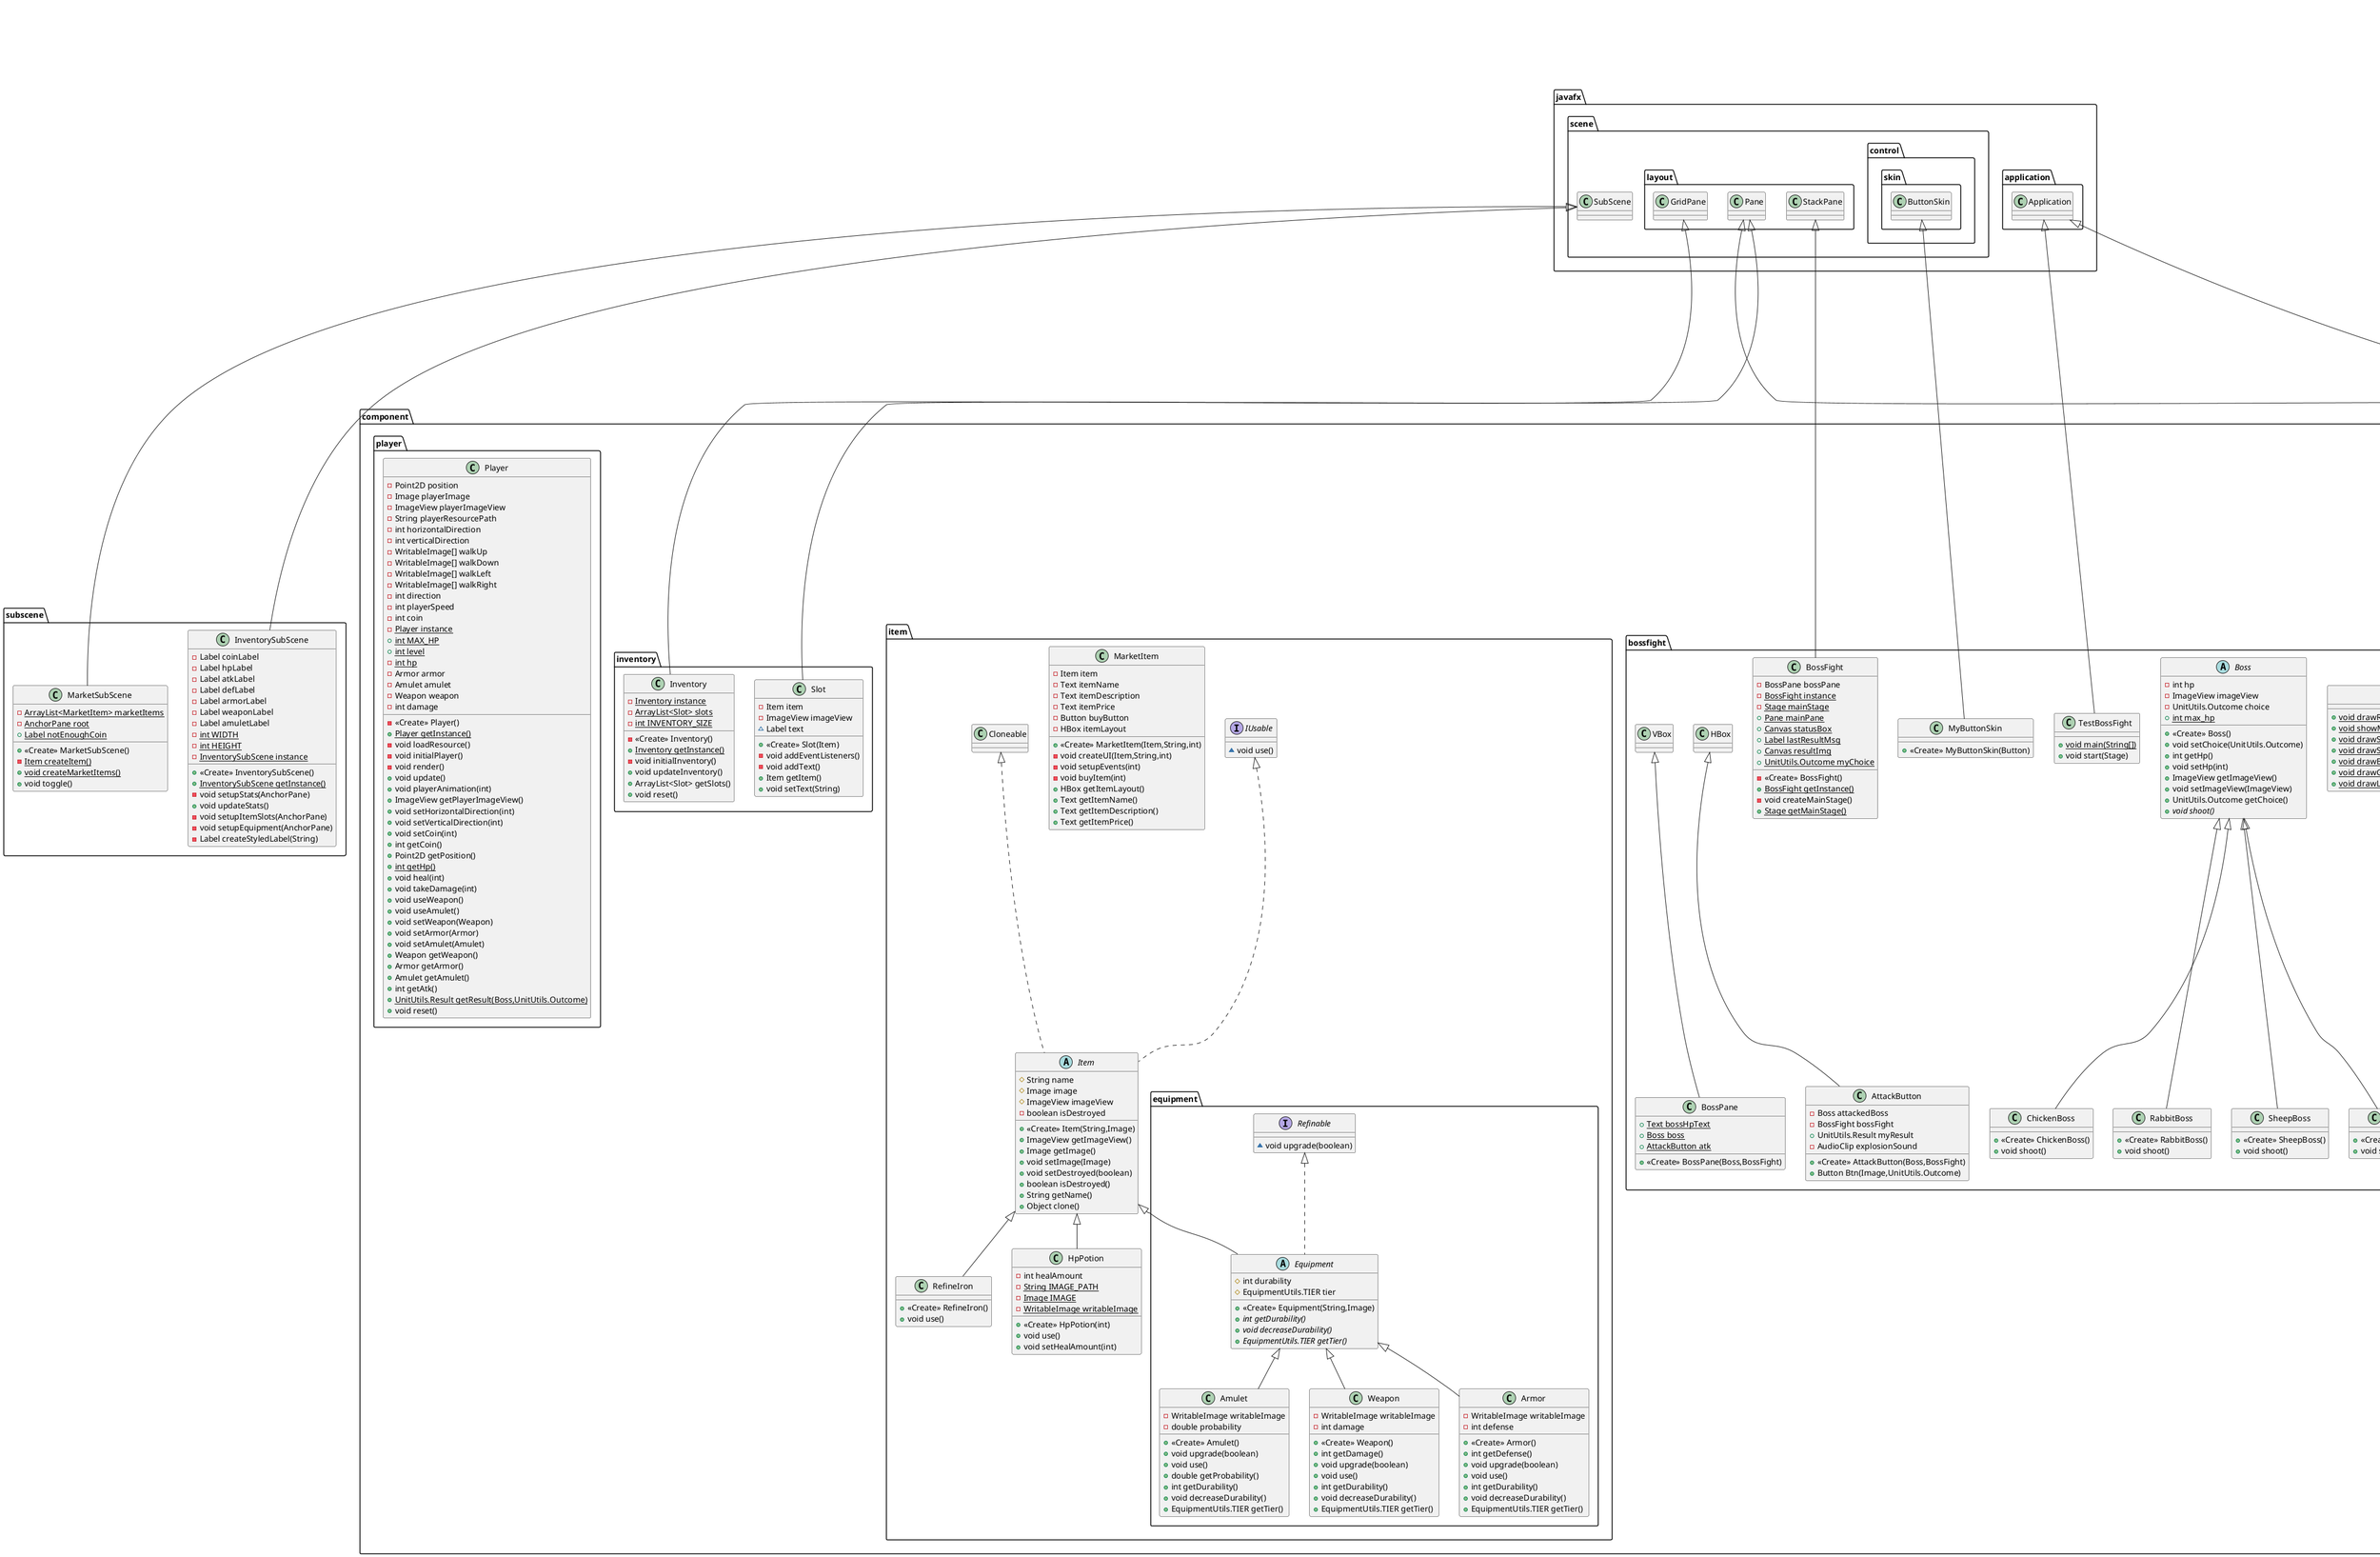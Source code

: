 @startuml
class subscene.MarketSubScene {
- {static} ArrayList<MarketItem> marketItems
- {static} AnchorPane root
+ {static} Label notEnoughCoin
+ <<Create>> MarketSubScene()
- {static} Item createItem()
+ {static} void createMarketItems()
+ void toggle()
}


abstract class component.unit.BasedUnit {
# Point2D position
# Image image
# ImageView imageView
# Point2D destination
# String imagePath
# double speed
# int coin
+ <<Create>> BasedUnit()
+ <<Create>> BasedUnit(String)
- void initialUnit(String)
+ {abstract}void setPosition(Point2D)
+ void randomDestination()
}


class component.bossfight.ChickenBoss {
+ <<Create>> ChickenBoss()
+ void shoot()
}

class component.item.equipment.Amulet {
- WritableImage writableImage
- double probability
+ <<Create>> Amulet()
+ void upgrade(boolean)
+ void use()
+ double getProbability()
+ int getDurability()
+ void decreaseDurability()
+ EquipmentUtils.TIER getTier()
}


interface component.item.IUsable {
~ void use()
}

class component.bossfight.AttackButton {
- Boss attackedBoss
- BossFight bossFight
+ UnitUtils.Result myResult
- AudioClip explosionSound
+ <<Create>> AttackButton(Boss,BossFight)
+ Button Btn(Image,UnitUtils.Outcome)
}


abstract class component.item.equipment.Equipment {
# int durability
# EquipmentUtils.TIER tier
+ <<Create>> Equipment(String,Image)
+ {abstract}int getDurability()
+ {abstract}void decreaseDurability()
+ {abstract}EquipmentUtils.TIER getTier()
}


abstract class component.bossfight.Boss {
- int hp
- ImageView imageView
- UnitUtils.Outcome choice
+ {static} int max_hp
+ <<Create>> Boss()
+ void setChoice(UnitUtils.Outcome)
+ int getHp()
+ void setHp(int)
+ ImageView getImageView()
+ void setImageView(ImageView)
+ UnitUtils.Outcome getChoice()
+ {abstract}void shoot()
}


class view.ViewManager {
+ {static} int WINDOW_WIDTH
+ {static} int WINDOW_HEIGHT
- AnchorPane mainPane
- Stage mainStage
- Scene mainScene
- Button startButton
- Button exitButton
- {static} ViewManager instance
- <<Create>> ViewManager()
+ {static} ViewManager getInstance()
- void createMainStage()
+ Stage getMainStage()
- void createButtons()
- void createStartButton()
- void createExitButton()
}


class utils.EquipmentUtils {
- {static} String IMAGE_PATH
- {static} Image IMAGE
- {static} String IMAGE_PATH2
- {static} Image IMAGE2
+ {static} Image getImage(Equipment)
+ {static} Image getRefineIronImage()
}


enum utils.TIER {
+  Bronze
+  Iron
+  Steel
+  Silver
+  Gold
+  Diamond
+  Mythril
+  Adamantium
+  Orichalcum
+  Excalibur
}

class component.bossfight.BossFight {
- BossPane bossPane
- {static} BossFight instance
- {static} Stage mainStage
+ {static} Pane mainPane
+ {static} Canvas statusBox
+ {static} Label lastResultMsg
+ {static} Canvas resultImg
+ {static} UnitUtils.Outcome myChoice
- <<Create>> BossFight()
+ {static} BossFight getInstance()
- void createMainStage()
+ {static} Stage getMainStage()
}


class component.item.equipment.Weapon {
- WritableImage writableImage
- int damage
+ <<Create>> Weapon()
+ int getDamage()
+ void upgrade(boolean)
+ void use()
+ int getDurability()
+ void decreaseDurability()
+ EquipmentUtils.TIER getTier()
}


class component.unit.Slime {
+ <<Create>> Slime()
- void initialSlime()
- void render()
+ ImageView getImageView()
+ void setPosition(Point2D)
+ void walk()
}

class component.inventory.Slot {
- Item item
- ImageView imageView
~ Label text
+ <<Create>> Slot(Item)
- void addEventListeners()
- void addText()
+ Item getItem()
+ void setText(String)
}


class component.bossfight.RabbitBoss {
+ <<Create>> RabbitBoss()
+ void shoot()
}

class utils.TileRenderer {
- {static} String filePath
- {static} Image tileSet
+ {static} int TILE_SIZE
+ {static} Image getTile(char)
}


class application.Main {
+ {static} void main(String[])
+ void start(Stage)
}

class component.inventory.Inventory {
- {static} Inventory instance
- {static} ArrayList<Slot> slots
- {static} int INVENTORY_SIZE
- <<Create>> Inventory()
+ {static} Inventory getInstance()
- void initialInventory()
+ void updateInventory()
+ ArrayList<Slot> getSlots()
+ void reset()
}


class component.item.equipment.Armor {
- WritableImage writableImage
- int defense
+ <<Create>> Armor()
+ int getDefense()
+ void upgrade(boolean)
+ void use()
+ int getDurability()
+ void decreaseDurability()
+ EquipmentUtils.TIER getTier()
}


class component.bossfight.SheepBoss {
+ <<Create>> SheepBoss()
+ void shoot()
}

class component.bossfight.Status {
+ {static} void drawResultImg(Canvas)
+ {static} void showMsg(Canvas)
+ {static} void drawStatusBox(Canvas)
+ {static} void drawStatusMsg(Canvas)
+ {static} void drawBossConquered(BossFight)
+ {static} void drawGameOver(BossFight)
+ {static} void drawLastResultMsg(Label)
}

class utils.DayNightLight {
- FadeTransition toNightTransition
- FadeTransition toDayTransition
- boolean isDay
+ <<Create>> DayNightLight()
+ void toNight()
+ void toDay()
}


class component.bossfight.TestBossFight {
+ {static} void main(String[])
+ void start(Stage)
}

class subscene.InventorySubScene {
- Label coinLabel
- Label hpLabel
- Label atkLabel
- Label defLabel
- Label armorLabel
- Label weaponLabel
- Label amuletLabel
- {static} int WIDTH
- {static} int HEIGHT
- {static} InventorySubScene instance
+ <<Create>> InventorySubScene()
+ {static} InventorySubScene getInstance()
- void setupStats(AnchorPane)
+ void updateStats()
- void setupItemSlots(AnchorPane)
- void setupEquipment(AnchorPane)
- Label createStyledLabel(String)
}


class view.GameViewManager {
- AnchorPane gamePane
- Scene gameScene
- Stage gameStage
- AnimationTimer gameTimer
- Stage mainStage
- MarketSubScene marketSubScene
- InventorySubScene inventorySubScene
+ {static} int TILE_SIZE
- Player player
- ArrayList<Slime> slimes
~ DayNightLight dayNightLight
- {static} GameViewManager instance
- Text playerLevel
- <<Create>> GameViewManager()
+ {static} GameViewManager getInstance()
- void initialGameStage()
- void createDayNightLight()
+ void renderSlime(int)
- void renderTile()
- void createListeners()
- void createGameStage()
- void createSubScenes()
+ void createNewGame(Stage)
- void createTeleport()
- void createGameLoop()
- void updateSlime()
- void updateCamera()
+ {static} boolean isOutsideGame(Point2D)
+ Stage getGameStage()
+ void reset()
}


class component.bossfight.BossPane {
+ {static} Text bossHpText
+ {static} Boss boss
+ {static} AttackButton atk
+ <<Create>> BossPane(Boss,BossFight)
}


class component.item.HpPotion {
- int healAmount
- {static} String IMAGE_PATH
- {static} Image IMAGE
- {static} WritableImage writableImage
+ <<Create>> HpPotion(int)
+ void use()
+ void setHealAmount(int)
}


interface component.item.equipment.Refinable {
~ void upgrade(boolean)
}

class component.player.Player {
- Point2D position
- Image playerImage
- ImageView playerImageView
- String playerResourcePath
- int horizontalDirection
- int verticalDirection
- WritableImage[] walkUp
- WritableImage[] walkDown
- WritableImage[] walkLeft
- WritableImage[] walkRight
- int direction
- int playerSpeed
- int coin
- {static} Player instance
+ {static} int MAX_HP
+ {static} int level
- {static} int hp
- Armor armor
- Amulet amulet
- Weapon weapon
- int damage
- <<Create>> Player()
+ {static} Player getInstance()
- void loadResource()
- void initialPlayer()
- void render()
+ void update()
+ void playerAnimation(int)
+ ImageView getPlayerImageView()
+ void setHorizontalDirection(int)
+ void setVerticalDirection(int)
+ void setCoin(int)
+ int getCoin()
+ Point2D getPosition()
+ {static} int getHp()
+ void heal(int)
+ void takeDamage(int)
+ void useWeapon()
+ void useAmulet()
+ void setWeapon(Weapon)
+ void setArmor(Armor)
+ void setAmulet(Amulet)
+ Weapon getWeapon()
+ Armor getArmor()
+ Amulet getAmulet()
+ int getAtk()
+ {static} UnitUtils.Result getResult(Boss,UnitUtils.Outcome)
+ void reset()
}


class component.bossfight.PigBoss {
+ <<Create>> PigBoss()
+ void shoot()
}

class component.bossfight.UnitUtils {
+ {static} Outcome generateOutcome(double,double,double)
+ {static} int evaluate(Outcome,Outcome)
+ {static} Image convertOutcomeToImage(Outcome)
+ {static} ArrayList<Item> generateReward()
}

enum component.bossfight.Outcome {
+  ROCK
+  PAPER
+  SCISSORS
}

enum component.bossfight.Result {
+  WIN
+  LOSS
+  DRAW
}

class component.item.MarketItem {
- Item item
- Text itemName
- Text itemDescription
- Text itemPrice
- Button buyButton
- HBox itemLayout
+ <<Create>> MarketItem(Item,String,int)
- void createUI(Item,String,int)
- void setupEvents(int)
- void buyItem(int)
+ HBox getItemLayout()
+ Text getItemName()
+ Text getItemDescription()
+ Text getItemPrice()
}


abstract class component.item.Item {
# String name
# Image image
# ImageView imageView
- boolean isDestroyed
+ <<Create>> Item(String,Image)
+ ImageView getImageView()
+ Image getImage()
+ void setImage(Image)
+ void setDestroyed(boolean)
+ boolean isDestroyed()
+ String getName()
+ Object clone()
}


class component.bossfight.MyButtonSkin {
+ <<Create>> MyButtonSkin(Button)
}

class component.item.RefineIron {
+ <<Create>> RefineIron()
+ void use()
}



javafx.scene.SubScene <|-- subscene.MarketSubScene
component.bossfight.Boss <|-- component.bossfight.ChickenBoss
component.item.equipment.Equipment <|-- component.item.equipment.Amulet
component.bossfight.HBox <|-- component.bossfight.AttackButton
component.item.equipment.Refinable <|.. component.item.equipment.Equipment
component.item.Item <|-- component.item.equipment.Equipment
javafx.scene.layout.StackPane <|-- component.bossfight.BossFight
component.item.equipment.Equipment <|-- component.item.equipment.Weapon
component.unit.BasedUnit <|-- component.unit.Slime
javafx.scene.layout.Pane <|-- component.inventory.Slot
component.bossfight.Boss <|-- component.bossfight.RabbitBoss
javafx.application.Application <|-- application.Main
javafx.scene.layout.GridPane <|-- component.inventory.Inventory
component.item.equipment.Equipment <|-- component.item.equipment.Armor
component.bossfight.Boss <|-- component.bossfight.SheepBoss
javafx.scene.layout.Pane <|-- utils.DayNightLight
javafx.application.Application <|-- component.bossfight.TestBossFight
javafx.scene.SubScene <|-- subscene.InventorySubScene
component.bossfight.VBox <|-- component.bossfight.BossPane
component.item.Item <|-- component.item.HpPotion
component.bossfight.Boss <|-- component.bossfight.PigBoss
component.item.IUsable <|.. component.item.Item
component.item.Cloneable <|.. component.item.Item
javafx.scene.control.skin.ButtonSkin <|-- component.bossfight.MyButtonSkin
component.item.Item <|-- component.item.RefineIron
@enduml